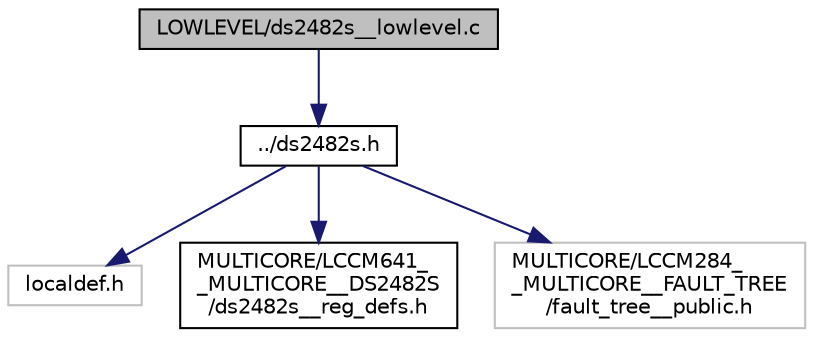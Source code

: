 digraph "LOWLEVEL/ds2482s__lowlevel.c"
{
  edge [fontname="Helvetica",fontsize="10",labelfontname="Helvetica",labelfontsize="10"];
  node [fontname="Helvetica",fontsize="10",shape=record];
  Node1 [label="LOWLEVEL/ds2482s__lowlevel.c",height=0.2,width=0.4,color="black", fillcolor="grey75", style="filled", fontcolor="black"];
  Node1 -> Node2 [color="midnightblue",fontsize="10",style="solid",fontname="Helvetica"];
  Node2 [label="../ds2482s.h",height=0.2,width=0.4,color="black", fillcolor="white", style="filled",URL="$ds2482s_8h.html",tooltip="Main DS2482S header file. "];
  Node2 -> Node3 [color="midnightblue",fontsize="10",style="solid",fontname="Helvetica"];
  Node3 [label="localdef.h",height=0.2,width=0.4,color="grey75", fillcolor="white", style="filled"];
  Node2 -> Node4 [color="midnightblue",fontsize="10",style="solid",fontname="Helvetica"];
  Node4 [label="MULTICORE/LCCM641_\l_MULTICORE__DS2482S\l/ds2482s__reg_defs.h",height=0.2,width=0.4,color="black", fillcolor="white", style="filled",URL="$ds2482s____reg__defs_8h.html",tooltip="Main register definitions from the datasheet. "];
  Node2 -> Node5 [color="midnightblue",fontsize="10",style="solid",fontname="Helvetica"];
  Node5 [label="MULTICORE/LCCM284_\l_MULTICORE__FAULT_TREE\l/fault_tree__public.h",height=0.2,width=0.4,color="grey75", fillcolor="white", style="filled"];
}
